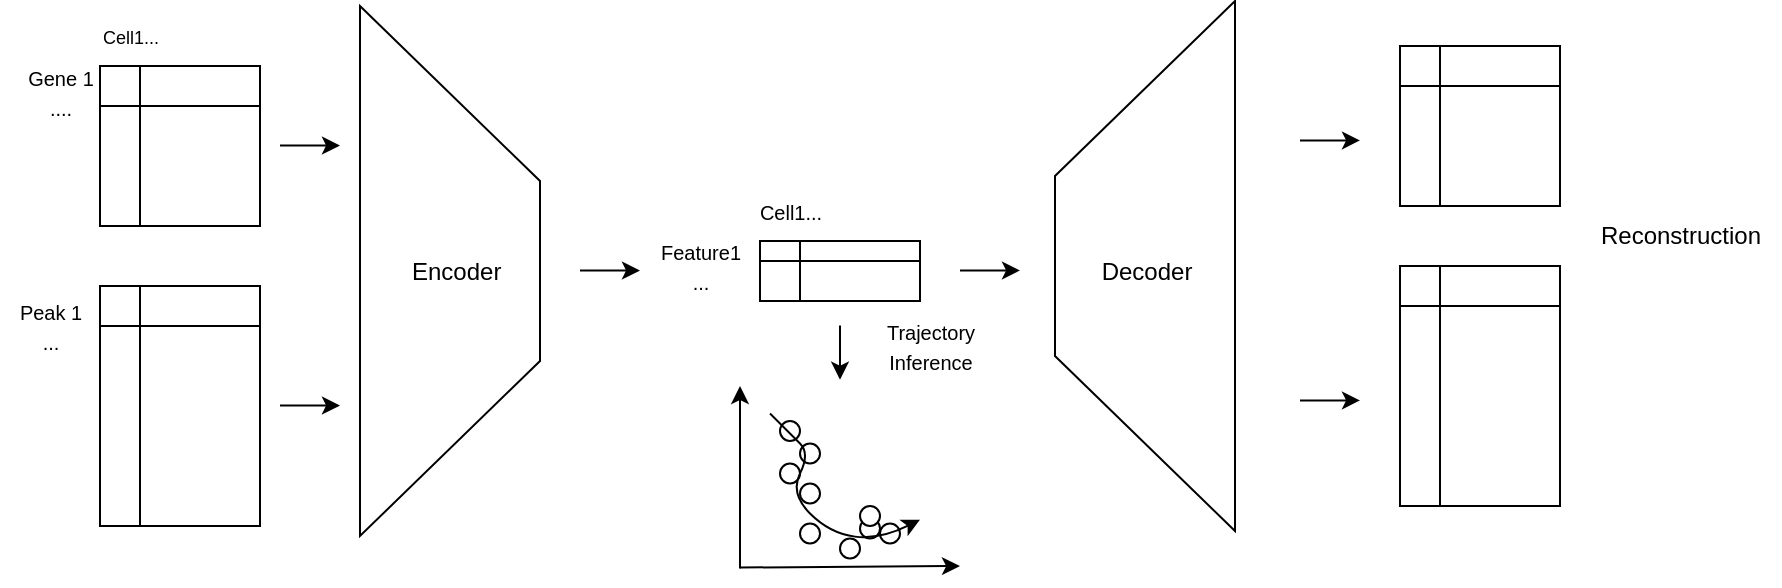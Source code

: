 <mxfile version="26.2.8">
  <diagram name="第 1 页" id="VdADk5KuVTxu9DorlfLl">
    <mxGraphModel dx="1182" dy="630" grid="1" gridSize="10" guides="1" tooltips="1" connect="1" arrows="1" fold="1" page="1" pageScale="1" pageWidth="827" pageHeight="1169" math="0" shadow="0">
      <root>
        <mxCell id="0" />
        <mxCell id="1" parent="0" />
        <mxCell id="7R4HDPwRscD3Cdx_cYnu-4" value="" style="shape=internalStorage;whiteSpace=wrap;html=1;backgroundOutline=1;" vertex="1" parent="1">
          <mxGeometry x="50" y="220" width="80" height="80" as="geometry" />
        </mxCell>
        <mxCell id="7R4HDPwRscD3Cdx_cYnu-5" value="" style="shape=internalStorage;whiteSpace=wrap;html=1;backgroundOutline=1;" vertex="1" parent="1">
          <mxGeometry x="50" y="330" width="80" height="120" as="geometry" />
        </mxCell>
        <mxCell id="7R4HDPwRscD3Cdx_cYnu-19" value="&lt;font style=&quot;font-size: 9px;&quot;&gt;Cell1...&lt;/font&gt;" style="text;html=1;align=center;verticalAlign=middle;resizable=0;points=[];autosize=1;strokeColor=none;fillColor=none;" vertex="1" parent="1">
          <mxGeometry x="40" y="190" width="50" height="30" as="geometry" />
        </mxCell>
        <mxCell id="7R4HDPwRscD3Cdx_cYnu-21" value="&lt;font style=&quot;font-size: 10px;&quot;&gt;Gene 1&lt;/font&gt;&lt;div&gt;&lt;font style=&quot;font-size: 10px;&quot;&gt;....&lt;/font&gt;&lt;/div&gt;" style="text;html=1;align=center;verticalAlign=middle;resizable=0;points=[];autosize=1;strokeColor=none;fillColor=none;" vertex="1" parent="1">
          <mxGeometry y="213" width="60" height="40" as="geometry" />
        </mxCell>
        <mxCell id="7R4HDPwRscD3Cdx_cYnu-22" value="&lt;font style=&quot;font-size: 10px;&quot;&gt;Peak 1&lt;/font&gt;&lt;div&gt;&lt;font style=&quot;font-size: 10px;&quot;&gt;...&lt;/font&gt;&lt;/div&gt;" style="text;html=1;align=center;verticalAlign=middle;resizable=0;points=[];autosize=1;strokeColor=none;fillColor=none;" vertex="1" parent="1">
          <mxGeometry y="330" width="50" height="40" as="geometry" />
        </mxCell>
        <mxCell id="7R4HDPwRscD3Cdx_cYnu-24" value="" style="shape=trapezoid;perimeter=trapezoidPerimeter;whiteSpace=wrap;html=1;fixedSize=1;rotation=90;size=87.5;" vertex="1" parent="1">
          <mxGeometry x="92.5" y="277.5" width="265" height="90" as="geometry" />
        </mxCell>
        <mxCell id="7R4HDPwRscD3Cdx_cYnu-26" value="" style="endArrow=classic;html=1;rounded=0;" edge="1" parent="1">
          <mxGeometry width="50" height="50" relative="1" as="geometry">
            <mxPoint x="140" y="259.76" as="sourcePoint" />
            <mxPoint x="170" y="259.76" as="targetPoint" />
            <Array as="points" />
          </mxGeometry>
        </mxCell>
        <mxCell id="7R4HDPwRscD3Cdx_cYnu-27" value="" style="endArrow=classic;html=1;rounded=0;" edge="1" parent="1">
          <mxGeometry width="50" height="50" relative="1" as="geometry">
            <mxPoint x="140" y="389.76" as="sourcePoint" />
            <mxPoint x="170" y="389.76" as="targetPoint" />
            <Array as="points" />
          </mxGeometry>
        </mxCell>
        <mxCell id="7R4HDPwRscD3Cdx_cYnu-28" value="Encoder" style="text;strokeColor=none;fillColor=none;align=left;verticalAlign=middle;spacingLeft=4;spacingRight=4;overflow=hidden;points=[[0,0.5],[1,0.5]];portConstraint=eastwest;rotatable=0;whiteSpace=wrap;html=1;" vertex="1" parent="1">
          <mxGeometry x="200" y="307.5" width="80" height="30" as="geometry" />
        </mxCell>
        <mxCell id="7R4HDPwRscD3Cdx_cYnu-30" value="" style="endArrow=classic;html=1;rounded=0;" edge="1" parent="1">
          <mxGeometry width="50" height="50" relative="1" as="geometry">
            <mxPoint x="290" y="322.26" as="sourcePoint" />
            <mxPoint x="320" y="322.26" as="targetPoint" />
            <Array as="points" />
          </mxGeometry>
        </mxCell>
        <mxCell id="7R4HDPwRscD3Cdx_cYnu-36" value="" style="shape=internalStorage;whiteSpace=wrap;html=1;backgroundOutline=1;dx=20;dy=10;" vertex="1" parent="1">
          <mxGeometry x="380" y="307.5" width="80" height="30" as="geometry" />
        </mxCell>
        <mxCell id="7R4HDPwRscD3Cdx_cYnu-38" value="&lt;font style=&quot;font-size: 10px;&quot;&gt;Cell1...&lt;/font&gt;" style="text;html=1;align=center;verticalAlign=middle;resizable=0;points=[];autosize=1;strokeColor=none;fillColor=none;" vertex="1" parent="1">
          <mxGeometry x="370" y="277.5" width="50" height="30" as="geometry" />
        </mxCell>
        <mxCell id="7R4HDPwRscD3Cdx_cYnu-39" value="&lt;font style=&quot;font-size: 10px;&quot;&gt;Feature1&lt;/font&gt;&lt;div&gt;&lt;font style=&quot;font-size: 10px;&quot;&gt;...&lt;/font&gt;&lt;/div&gt;" style="text;html=1;align=center;verticalAlign=middle;resizable=0;points=[];autosize=1;strokeColor=none;fillColor=none;" vertex="1" parent="1">
          <mxGeometry x="320" y="300" width="60" height="40" as="geometry" />
        </mxCell>
        <mxCell id="7R4HDPwRscD3Cdx_cYnu-45" value="" style="ellipse;whiteSpace=wrap;html=1;aspect=fixed;" vertex="1" parent="1">
          <mxGeometry x="400" y="408.75" width="10" height="10" as="geometry" />
        </mxCell>
        <mxCell id="7R4HDPwRscD3Cdx_cYnu-46" value="" style="ellipse;whiteSpace=wrap;html=1;aspect=fixed;" vertex="1" parent="1">
          <mxGeometry x="390" y="418.75" width="10" height="10" as="geometry" />
        </mxCell>
        <mxCell id="7R4HDPwRscD3Cdx_cYnu-47" value="" style="ellipse;whiteSpace=wrap;html=1;aspect=fixed;direction=south;" vertex="1" parent="1">
          <mxGeometry x="400" y="428.75" width="10" height="10" as="geometry" />
        </mxCell>
        <mxCell id="7R4HDPwRscD3Cdx_cYnu-48" value="" style="ellipse;whiteSpace=wrap;html=1;aspect=fixed;" vertex="1" parent="1">
          <mxGeometry x="400" y="448.75" width="10" height="10" as="geometry" />
        </mxCell>
        <mxCell id="7R4HDPwRscD3Cdx_cYnu-49" value="" style="ellipse;whiteSpace=wrap;html=1;aspect=fixed;" vertex="1" parent="1">
          <mxGeometry x="420" y="456.25" width="10" height="10" as="geometry" />
        </mxCell>
        <mxCell id="7R4HDPwRscD3Cdx_cYnu-52" value="" style="endArrow=classic;html=1;rounded=0;" edge="1" parent="1">
          <mxGeometry width="50" height="50" relative="1" as="geometry">
            <mxPoint x="370" y="470.77" as="sourcePoint" />
            <mxPoint x="480" y="470" as="targetPoint" />
          </mxGeometry>
        </mxCell>
        <mxCell id="7R4HDPwRscD3Cdx_cYnu-53" value="" style="endArrow=classic;html=1;rounded=0;" edge="1" parent="1">
          <mxGeometry width="50" height="50" relative="1" as="geometry">
            <mxPoint x="370" y="471.25" as="sourcePoint" />
            <mxPoint x="370" y="380" as="targetPoint" />
          </mxGeometry>
        </mxCell>
        <mxCell id="7R4HDPwRscD3Cdx_cYnu-55" value="" style="endArrow=classic;html=1;rounded=0;" edge="1" parent="1">
          <mxGeometry width="50" height="50" relative="1" as="geometry">
            <mxPoint x="420" y="349.71" as="sourcePoint" />
            <mxPoint x="420" y="376.87" as="targetPoint" />
            <Array as="points" />
          </mxGeometry>
        </mxCell>
        <mxCell id="7R4HDPwRscD3Cdx_cYnu-56" value="" style="ellipse;whiteSpace=wrap;html=1;aspect=fixed;" vertex="1" parent="1">
          <mxGeometry x="390" y="397.5" width="10" height="10" as="geometry" />
        </mxCell>
        <mxCell id="7R4HDPwRscD3Cdx_cYnu-57" value="" style="ellipse;whiteSpace=wrap;html=1;aspect=fixed;" vertex="1" parent="1">
          <mxGeometry x="430" y="446.25" width="10" height="10" as="geometry" />
        </mxCell>
        <mxCell id="7R4HDPwRscD3Cdx_cYnu-58" value="" style="ellipse;whiteSpace=wrap;html=1;aspect=fixed;" vertex="1" parent="1">
          <mxGeometry x="430" y="440" width="10" height="10" as="geometry" />
        </mxCell>
        <mxCell id="7R4HDPwRscD3Cdx_cYnu-59" value="" style="ellipse;whiteSpace=wrap;html=1;aspect=fixed;" vertex="1" parent="1">
          <mxGeometry x="440" y="448.75" width="10" height="10" as="geometry" />
        </mxCell>
        <mxCell id="7R4HDPwRscD3Cdx_cYnu-60" value="&lt;font style=&quot;font-size: 10px;&quot;&gt;Trajectory&lt;/font&gt;&lt;div&gt;&lt;font style=&quot;font-size: 10px;&quot;&gt;I&lt;/font&gt;&lt;span style=&quot;font-size: 10px; background-color: transparent; color: light-dark(rgb(0, 0, 0), rgb(255, 255, 255));&quot;&gt;nference&lt;/span&gt;&lt;/div&gt;" style="text;html=1;align=center;verticalAlign=middle;resizable=0;points=[];autosize=1;strokeColor=none;fillColor=none;" vertex="1" parent="1">
          <mxGeometry x="430" y="340" width="70" height="40" as="geometry" />
        </mxCell>
        <mxCell id="7R4HDPwRscD3Cdx_cYnu-88" value="" style="curved=1;endArrow=classic;html=1;rounded=0;" edge="1" parent="1">
          <mxGeometry width="50" height="50" relative="1" as="geometry">
            <mxPoint x="385" y="393.75" as="sourcePoint" />
            <mxPoint x="460" y="446.87" as="targetPoint" />
            <Array as="points">
              <mxPoint x="395" y="403.75" />
              <mxPoint x="405" y="413.75" />
              <mxPoint x="395" y="433.75" />
              <mxPoint x="415" y="453.75" />
              <mxPoint x="440" y="456.87" />
            </Array>
          </mxGeometry>
        </mxCell>
        <mxCell id="7R4HDPwRscD3Cdx_cYnu-89" value="" style="shape=trapezoid;perimeter=trapezoidPerimeter;whiteSpace=wrap;html=1;fixedSize=1;rotation=-90;size=87.5;" vertex="1" parent="1">
          <mxGeometry x="440" y="275" width="265" height="90" as="geometry" />
        </mxCell>
        <mxCell id="7R4HDPwRscD3Cdx_cYnu-90" value="" style="endArrow=classic;html=1;rounded=0;" edge="1" parent="1">
          <mxGeometry width="50" height="50" relative="1" as="geometry">
            <mxPoint x="480" y="322.21" as="sourcePoint" />
            <mxPoint x="510" y="322.21" as="targetPoint" />
            <Array as="points" />
          </mxGeometry>
        </mxCell>
        <mxCell id="7R4HDPwRscD3Cdx_cYnu-91" value="Decoder" style="text;html=1;align=center;verticalAlign=middle;resizable=0;points=[];autosize=1;strokeColor=none;fillColor=none;" vertex="1" parent="1">
          <mxGeometry x="537.5" y="307.5" width="70" height="30" as="geometry" />
        </mxCell>
        <mxCell id="7R4HDPwRscD3Cdx_cYnu-92" value="" style="shape=internalStorage;whiteSpace=wrap;html=1;backgroundOutline=1;" vertex="1" parent="1">
          <mxGeometry x="700" y="210" width="80" height="80" as="geometry" />
        </mxCell>
        <mxCell id="7R4HDPwRscD3Cdx_cYnu-93" value="" style="shape=internalStorage;whiteSpace=wrap;html=1;backgroundOutline=1;" vertex="1" parent="1">
          <mxGeometry x="700" y="320" width="80" height="120" as="geometry" />
        </mxCell>
        <mxCell id="7R4HDPwRscD3Cdx_cYnu-97" value="" style="endArrow=classic;html=1;rounded=0;" edge="1" parent="1">
          <mxGeometry width="50" height="50" relative="1" as="geometry">
            <mxPoint x="650" y="257.21" as="sourcePoint" />
            <mxPoint x="680" y="257.21" as="targetPoint" />
            <Array as="points" />
          </mxGeometry>
        </mxCell>
        <mxCell id="7R4HDPwRscD3Cdx_cYnu-98" value="" style="endArrow=classic;html=1;rounded=0;" edge="1" parent="1">
          <mxGeometry width="50" height="50" relative="1" as="geometry">
            <mxPoint x="650" y="387.21" as="sourcePoint" />
            <mxPoint x="680" y="387.21" as="targetPoint" />
            <Array as="points" />
          </mxGeometry>
        </mxCell>
        <mxCell id="7R4HDPwRscD3Cdx_cYnu-99" value="Reconstruction" style="text;html=1;align=center;verticalAlign=middle;resizable=0;points=[];autosize=1;strokeColor=none;fillColor=none;" vertex="1" parent="1">
          <mxGeometry x="790" y="290" width="100" height="30" as="geometry" />
        </mxCell>
      </root>
    </mxGraphModel>
  </diagram>
</mxfile>
